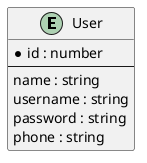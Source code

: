 @startuml erd
    entity User {
        * id : number
        --
        name : string
        username : string
        password : string
        phone : string
    }
@enduml